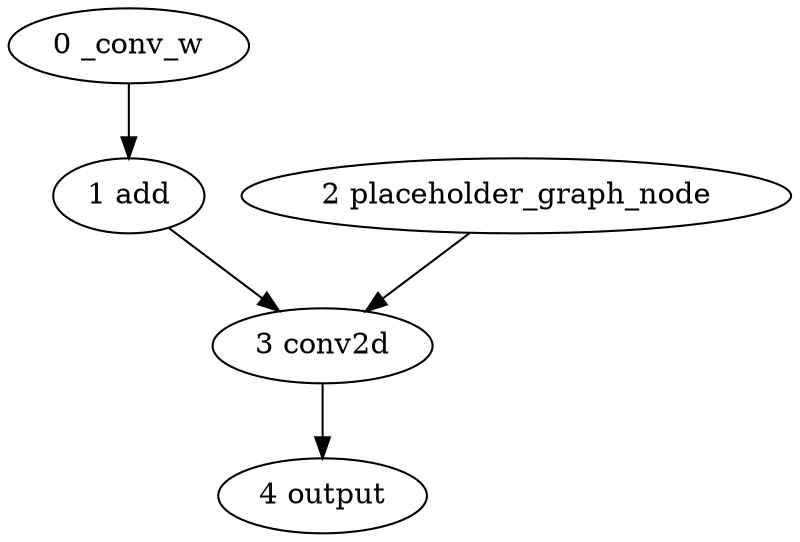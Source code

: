 strict digraph  {
"0 _conv_w" [id=0, type=get_attr];
"1 add" [id=1, type=add];
"2 placeholder_graph_node" [id=2, type=input];
"3 conv2d" [id=3, type=conv2d];
"4 output" [id=4, type=output];
"0 _conv_w" -> "1 add";
"1 add" -> "3 conv2d";
"2 placeholder_graph_node" -> "3 conv2d";
"3 conv2d" -> "4 output";
}

